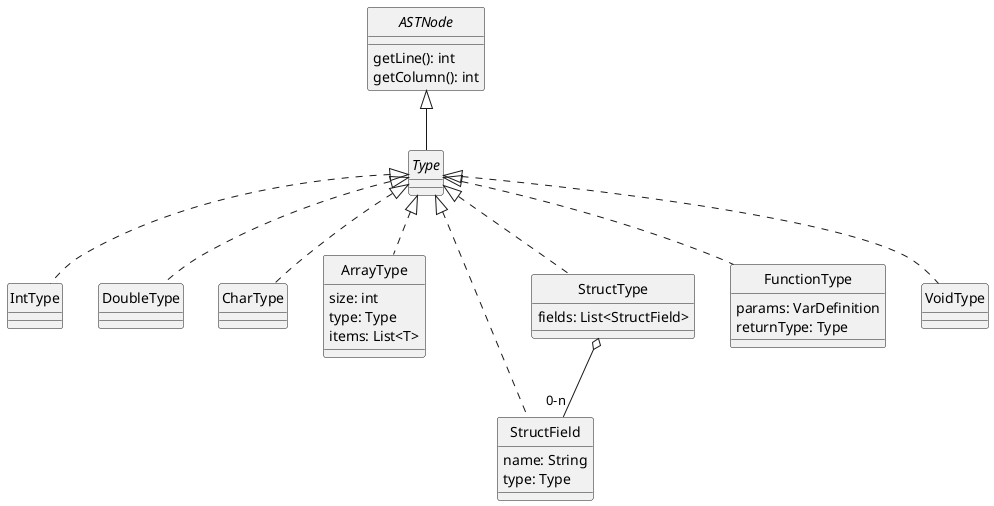 @startuml Types
skinparam style strictuml
skinparam monochrome true

interface ASTNode {
    getLine(): int
    getColumn(): int
}

interface Type

ASTNode <|-- Type

'Los tipos simples son: int, double, char
Type <|.. IntType
class IntType

class DoubleType
Type <|.. DoubleType

class CharType
Type <|.. CharType


' Los tipos complejos son Arrays y Structs

/' Los arrays pueden ser creados usando [] para construir un tipo nuevo,
debiendo especificar el tamaño del array, previo a su tipo, en su construcción '/
class ArrayType {
    size: int
    type: Type
    items: List<T>
}
Type <|.. ArrayType


class StructField {
    name: String
    type: Type
}
Type <|.. StructField


' Un registro se puede crear usando la palabra clave defstruct y definiendo una secuencia de variables
class StructType {
    fields: List<StructField>   /'¿Por qué este tipo concreto?'/
}
Type <|.. StructType
StructType o-- "0-n" StructField


class FunctionType {
    params: VarDefinition
    returnType: Type    /'Sólo se devuelven tipos simples'/
}
Type <|.. FunctionType


' Las funciones tienen un tipo de retorno, pero pueden no devolver nada
' Se necesita el tipo Void
class VoidType
Type <|.. VoidType

@enduml

